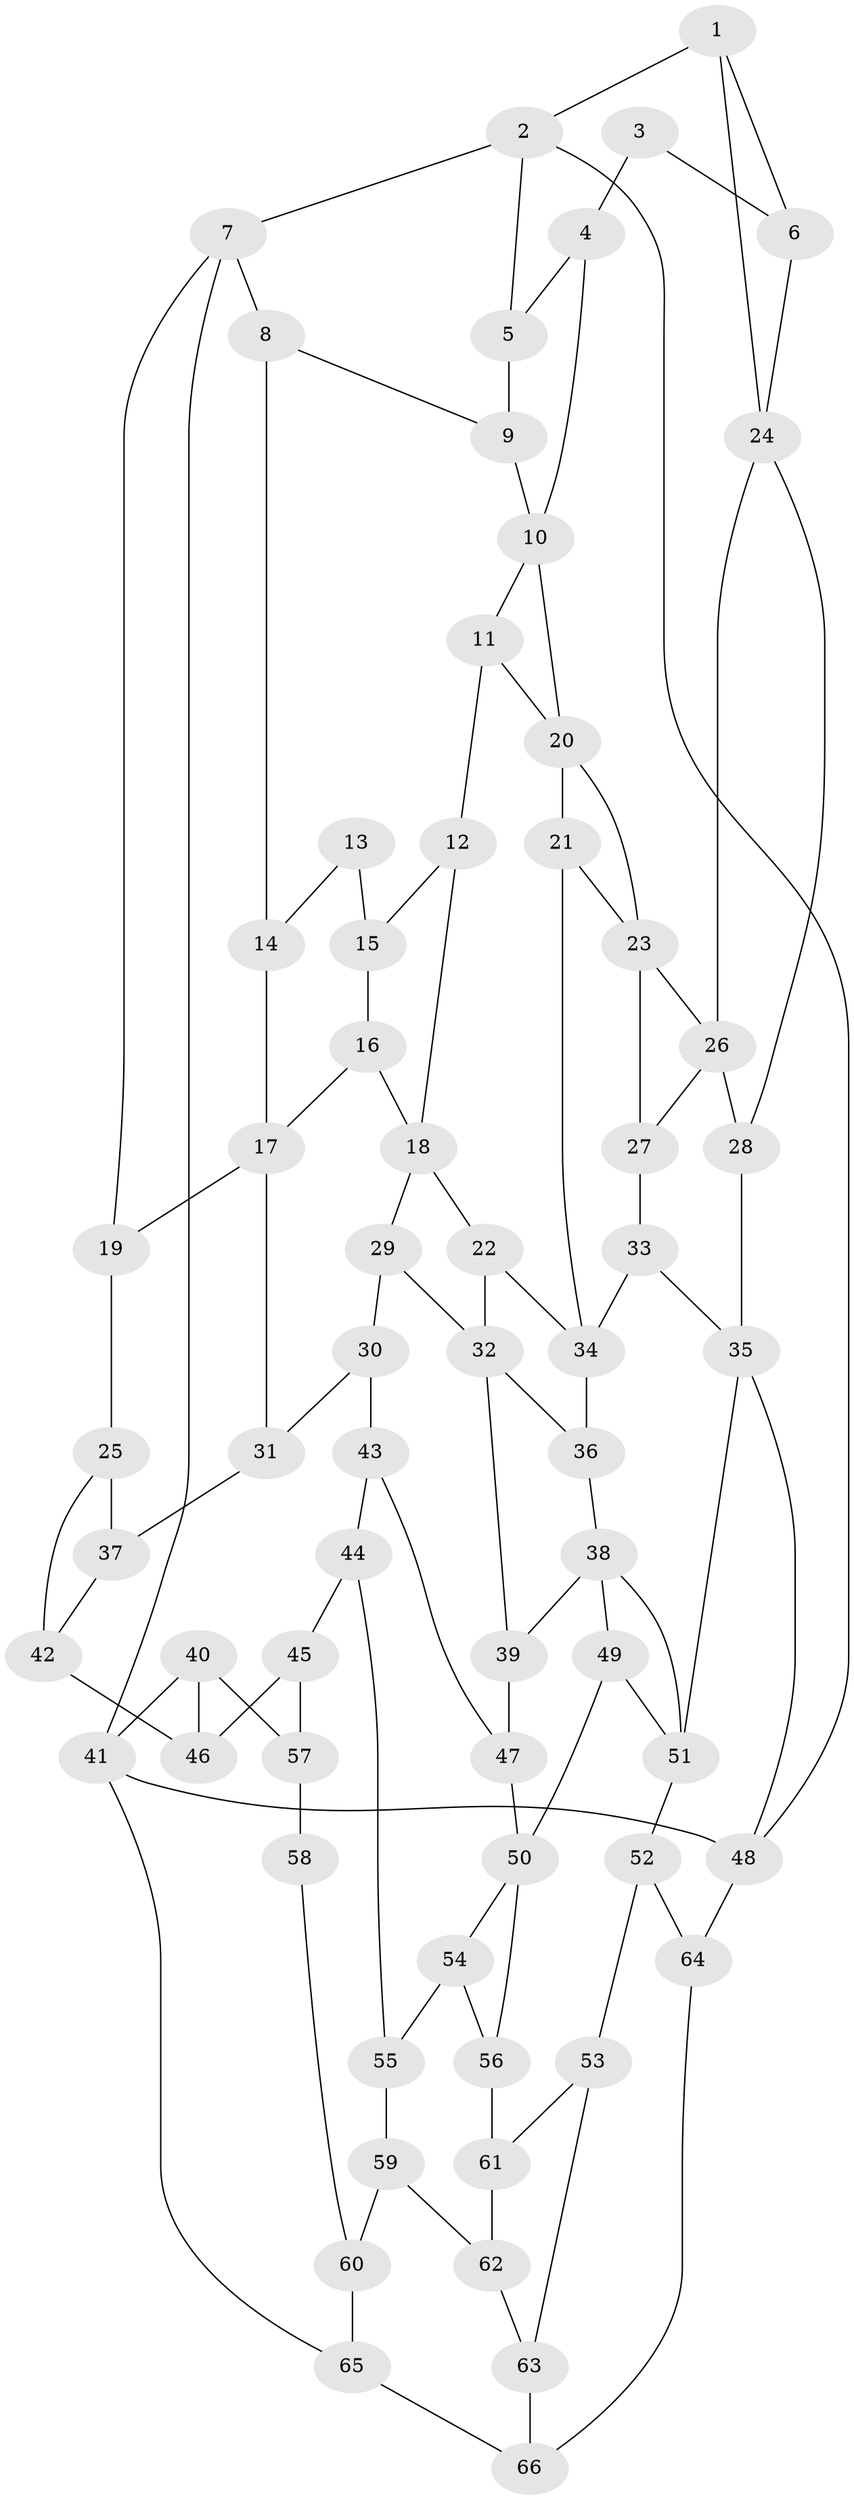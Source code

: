 // original degree distribution, {3: 0.02127659574468085, 4: 0.24468085106382978, 5: 0.5106382978723404, 6: 0.22340425531914893}
// Generated by graph-tools (version 1.1) at 2025/38/03/04/25 23:38:36]
// undirected, 66 vertices, 106 edges
graph export_dot {
  node [color=gray90,style=filled];
  1;
  2;
  3;
  4;
  5;
  6;
  7;
  8;
  9;
  10;
  11;
  12;
  13;
  14;
  15;
  16;
  17;
  18;
  19;
  20;
  21;
  22;
  23;
  24;
  25;
  26;
  27;
  28;
  29;
  30;
  31;
  32;
  33;
  34;
  35;
  36;
  37;
  38;
  39;
  40;
  41;
  42;
  43;
  44;
  45;
  46;
  47;
  48;
  49;
  50;
  51;
  52;
  53;
  54;
  55;
  56;
  57;
  58;
  59;
  60;
  61;
  62;
  63;
  64;
  65;
  66;
  1 -- 2 [weight=1.0];
  1 -- 6 [weight=1.0];
  1 -- 24 [weight=1.0];
  2 -- 5 [weight=1.0];
  2 -- 7 [weight=1.0];
  2 -- 48 [weight=1.0];
  3 -- 4 [weight=1.0];
  3 -- 6 [weight=2.0];
  4 -- 5 [weight=1.0];
  4 -- 10 [weight=1.0];
  5 -- 9 [weight=1.0];
  6 -- 24 [weight=1.0];
  7 -- 8 [weight=1.0];
  7 -- 19 [weight=1.0];
  7 -- 41 [weight=1.0];
  8 -- 9 [weight=1.0];
  8 -- 14 [weight=1.0];
  9 -- 10 [weight=1.0];
  10 -- 11 [weight=1.0];
  10 -- 20 [weight=1.0];
  11 -- 12 [weight=1.0];
  11 -- 20 [weight=1.0];
  12 -- 15 [weight=1.0];
  12 -- 18 [weight=1.0];
  13 -- 14 [weight=1.0];
  13 -- 15 [weight=2.0];
  14 -- 17 [weight=1.0];
  15 -- 16 [weight=1.0];
  16 -- 17 [weight=1.0];
  16 -- 18 [weight=1.0];
  17 -- 19 [weight=1.0];
  17 -- 31 [weight=1.0];
  18 -- 22 [weight=1.0];
  18 -- 29 [weight=1.0];
  19 -- 25 [weight=1.0];
  20 -- 21 [weight=1.0];
  20 -- 23 [weight=1.0];
  21 -- 23 [weight=1.0];
  21 -- 34 [weight=1.0];
  22 -- 32 [weight=1.0];
  22 -- 34 [weight=1.0];
  23 -- 26 [weight=1.0];
  23 -- 27 [weight=1.0];
  24 -- 26 [weight=1.0];
  24 -- 28 [weight=1.0];
  25 -- 37 [weight=1.0];
  25 -- 42 [weight=1.0];
  26 -- 27 [weight=1.0];
  26 -- 28 [weight=1.0];
  27 -- 33 [weight=1.0];
  28 -- 35 [weight=1.0];
  29 -- 30 [weight=1.0];
  29 -- 32 [weight=1.0];
  30 -- 31 [weight=1.0];
  30 -- 43 [weight=1.0];
  31 -- 37 [weight=2.0];
  32 -- 36 [weight=1.0];
  32 -- 39 [weight=1.0];
  33 -- 34 [weight=1.0];
  33 -- 35 [weight=1.0];
  34 -- 36 [weight=1.0];
  35 -- 48 [weight=1.0];
  35 -- 51 [weight=1.0];
  36 -- 38 [weight=1.0];
  37 -- 42 [weight=1.0];
  38 -- 39 [weight=1.0];
  38 -- 49 [weight=1.0];
  38 -- 51 [weight=1.0];
  39 -- 47 [weight=1.0];
  40 -- 41 [weight=1.0];
  40 -- 46 [weight=1.0];
  40 -- 57 [weight=1.0];
  41 -- 48 [weight=1.0];
  41 -- 65 [weight=1.0];
  42 -- 46 [weight=2.0];
  43 -- 44 [weight=1.0];
  43 -- 47 [weight=1.0];
  44 -- 45 [weight=1.0];
  44 -- 55 [weight=1.0];
  45 -- 46 [weight=1.0];
  45 -- 57 [weight=1.0];
  47 -- 50 [weight=1.0];
  48 -- 64 [weight=2.0];
  49 -- 50 [weight=1.0];
  49 -- 51 [weight=1.0];
  50 -- 54 [weight=1.0];
  50 -- 56 [weight=1.0];
  51 -- 52 [weight=1.0];
  52 -- 53 [weight=1.0];
  52 -- 64 [weight=1.0];
  53 -- 61 [weight=1.0];
  53 -- 63 [weight=1.0];
  54 -- 55 [weight=1.0];
  54 -- 56 [weight=1.0];
  55 -- 59 [weight=1.0];
  56 -- 61 [weight=2.0];
  57 -- 58 [weight=2.0];
  58 -- 60 [weight=1.0];
  59 -- 60 [weight=1.0];
  59 -- 62 [weight=1.0];
  60 -- 65 [weight=1.0];
  61 -- 62 [weight=1.0];
  62 -- 63 [weight=1.0];
  63 -- 66 [weight=2.0];
  64 -- 66 [weight=1.0];
  65 -- 66 [weight=1.0];
}
